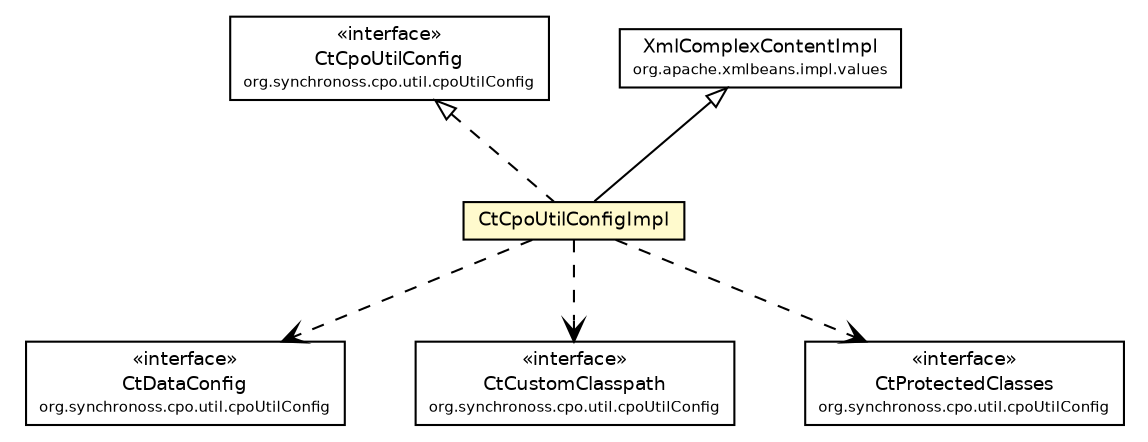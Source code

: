 #!/usr/local/bin/dot
#
# Class diagram 
# Generated by UmlGraph version 4.6 (http://www.spinellis.gr/sw/umlgraph)
#

digraph G {
	edge [fontname="Helvetica",fontsize=10,labelfontname="Helvetica",labelfontsize=10];
	node [fontname="Helvetica",fontsize=10,shape=plaintext];
	// org.synchronoss.cpo.util.cpoUtilConfig.CtDataConfig
	c33083 [label=<<table border="0" cellborder="1" cellspacing="0" cellpadding="2" port="p" href="../CtDataConfig.html">
		<tr><td><table border="0" cellspacing="0" cellpadding="1">
			<tr><td> &laquo;interface&raquo; </td></tr>
			<tr><td> CtDataConfig </td></tr>
			<tr><td><font point-size="7.0"> org.synchronoss.cpo.util.cpoUtilConfig </font></td></tr>
		</table></td></tr>
		</table>>, fontname="Helvetica", fontcolor="black", fontsize=9.0];
	// org.synchronoss.cpo.util.cpoUtilConfig.CtCustomClasspath
	c33087 [label=<<table border="0" cellborder="1" cellspacing="0" cellpadding="2" port="p" href="../CtCustomClasspath.html">
		<tr><td><table border="0" cellspacing="0" cellpadding="1">
			<tr><td> &laquo;interface&raquo; </td></tr>
			<tr><td> CtCustomClasspath </td></tr>
			<tr><td><font point-size="7.0"> org.synchronoss.cpo.util.cpoUtilConfig </font></td></tr>
		</table></td></tr>
		</table>>, fontname="Helvetica", fontcolor="black", fontsize=9.0];
	// org.synchronoss.cpo.util.cpoUtilConfig.CtCpoUtilConfig
	c33089 [label=<<table border="0" cellborder="1" cellspacing="0" cellpadding="2" port="p" href="../CtCpoUtilConfig.html">
		<tr><td><table border="0" cellspacing="0" cellpadding="1">
			<tr><td> &laquo;interface&raquo; </td></tr>
			<tr><td> CtCpoUtilConfig </td></tr>
			<tr><td><font point-size="7.0"> org.synchronoss.cpo.util.cpoUtilConfig </font></td></tr>
		</table></td></tr>
		</table>>, fontname="Helvetica", fontcolor="black", fontsize=9.0];
	// org.synchronoss.cpo.util.cpoUtilConfig.CtProtectedClasses
	c33091 [label=<<table border="0" cellborder="1" cellspacing="0" cellpadding="2" port="p" href="../CtProtectedClasses.html">
		<tr><td><table border="0" cellspacing="0" cellpadding="1">
			<tr><td> &laquo;interface&raquo; </td></tr>
			<tr><td> CtProtectedClasses </td></tr>
			<tr><td><font point-size="7.0"> org.synchronoss.cpo.util.cpoUtilConfig </font></td></tr>
		</table></td></tr>
		</table>>, fontname="Helvetica", fontcolor="black", fontsize=9.0];
	// org.synchronoss.cpo.util.cpoUtilConfig.impl.CtCpoUtilConfigImpl
	c33097 [label=<<table border="0" cellborder="1" cellspacing="0" cellpadding="2" port="p" bgcolor="lemonChiffon" href="./CtCpoUtilConfigImpl.html">
		<tr><td><table border="0" cellspacing="0" cellpadding="1">
			<tr><td> CtCpoUtilConfigImpl </td></tr>
		</table></td></tr>
		</table>>, fontname="Helvetica", fontcolor="black", fontsize=9.0];
	//org.synchronoss.cpo.util.cpoUtilConfig.impl.CtCpoUtilConfigImpl extends org.apache.xmlbeans.impl.values.XmlComplexContentImpl
	c33195:p -> c33097:p [dir=back,arrowtail=empty];
	//org.synchronoss.cpo.util.cpoUtilConfig.impl.CtCpoUtilConfigImpl implements org.synchronoss.cpo.util.cpoUtilConfig.CtCpoUtilConfig
	c33089:p -> c33097:p [dir=back,arrowtail=empty,style=dashed];
	// org.synchronoss.cpo.util.cpoUtilConfig.impl.CtCpoUtilConfigImpl DEPEND org.synchronoss.cpo.util.cpoUtilConfig.CtProtectedClasses
	c33097:p -> c33091:p [taillabel="", label="", headlabel="", fontname="Helvetica", fontcolor="black", fontsize=10.0, color="black", arrowhead=open, style=dashed];
	// org.synchronoss.cpo.util.cpoUtilConfig.impl.CtCpoUtilConfigImpl DEPEND org.synchronoss.cpo.util.cpoUtilConfig.CtCustomClasspath
	c33097:p -> c33087:p [taillabel="", label="", headlabel="", fontname="Helvetica", fontcolor="black", fontsize=10.0, color="black", arrowhead=open, style=dashed];
	// org.synchronoss.cpo.util.cpoUtilConfig.impl.CtCpoUtilConfigImpl DEPEND org.synchronoss.cpo.util.cpoUtilConfig.CtDataConfig
	c33097:p -> c33083:p [taillabel="", label="", headlabel="", fontname="Helvetica", fontcolor="black", fontsize=10.0, color="black", arrowhead=open, style=dashed];
	// org.apache.xmlbeans.impl.values.XmlComplexContentImpl
	c33195 [label=<<table border="0" cellborder="1" cellspacing="0" cellpadding="2" port="p" href="http://java.sun.com/j2se/1.4.2/docs/api/org/apache/xmlbeans/impl/values/XmlComplexContentImpl.html">
		<tr><td><table border="0" cellspacing="0" cellpadding="1">
			<tr><td> XmlComplexContentImpl </td></tr>
			<tr><td><font point-size="7.0"> org.apache.xmlbeans.impl.values </font></td></tr>
		</table></td></tr>
		</table>>, fontname="Helvetica", fontcolor="black", fontsize=9.0];
}

